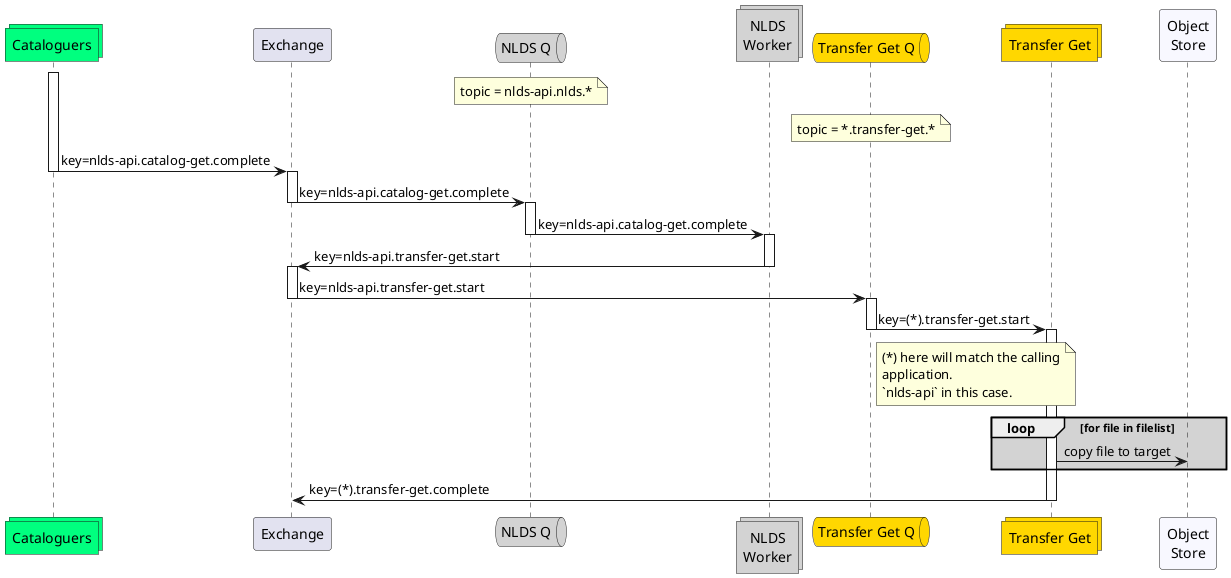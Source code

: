 @startuml message_flow_get2

collections catalog as "Cataloguers" #springgreen

participant wex as "Exchange"

queue qw as "NLDS Q" #lightgrey
note over qw
    topic = nlds-api.nlds.*
end note
collections work as "NLDS\nWorker" #lightgrey

queue qt as "Transfer Get Q" #gold
note over qt
    topic = *.transfer-get.*
end note
collections transfer_get as "Transfer Get" #gold

participant obj as "Object\nStore" #GhostWhite

activate catalog
catalog -> wex : key=nlds-api.catalog-get.complete
deactivate catalog

activate wex
wex -> qw : key=nlds-api.catalog-get.complete
deactivate wex

activate qw
qw -> work : key=nlds-api.catalog-get.complete
deactivate qw

activate work
work -> wex : key=nlds-api.transfer-get.start
deactivate work

activate wex
wex -> qt : key=nlds-api.transfer-get.start
deactivate wex

activate qt
qt -> transfer_get : key=(*).transfer-get.start
deactivate qt
activate transfer_get

note right of qt
    (*) here will match the calling
    application.
    `nlds-api` in this case.
end note

loop #lightgrey for file in filelist 
    transfer_get -> obj : copy file to target
end
transfer_get -> wex : key=(*).transfer-get.complete
deactivate transfer_get

@enduml
